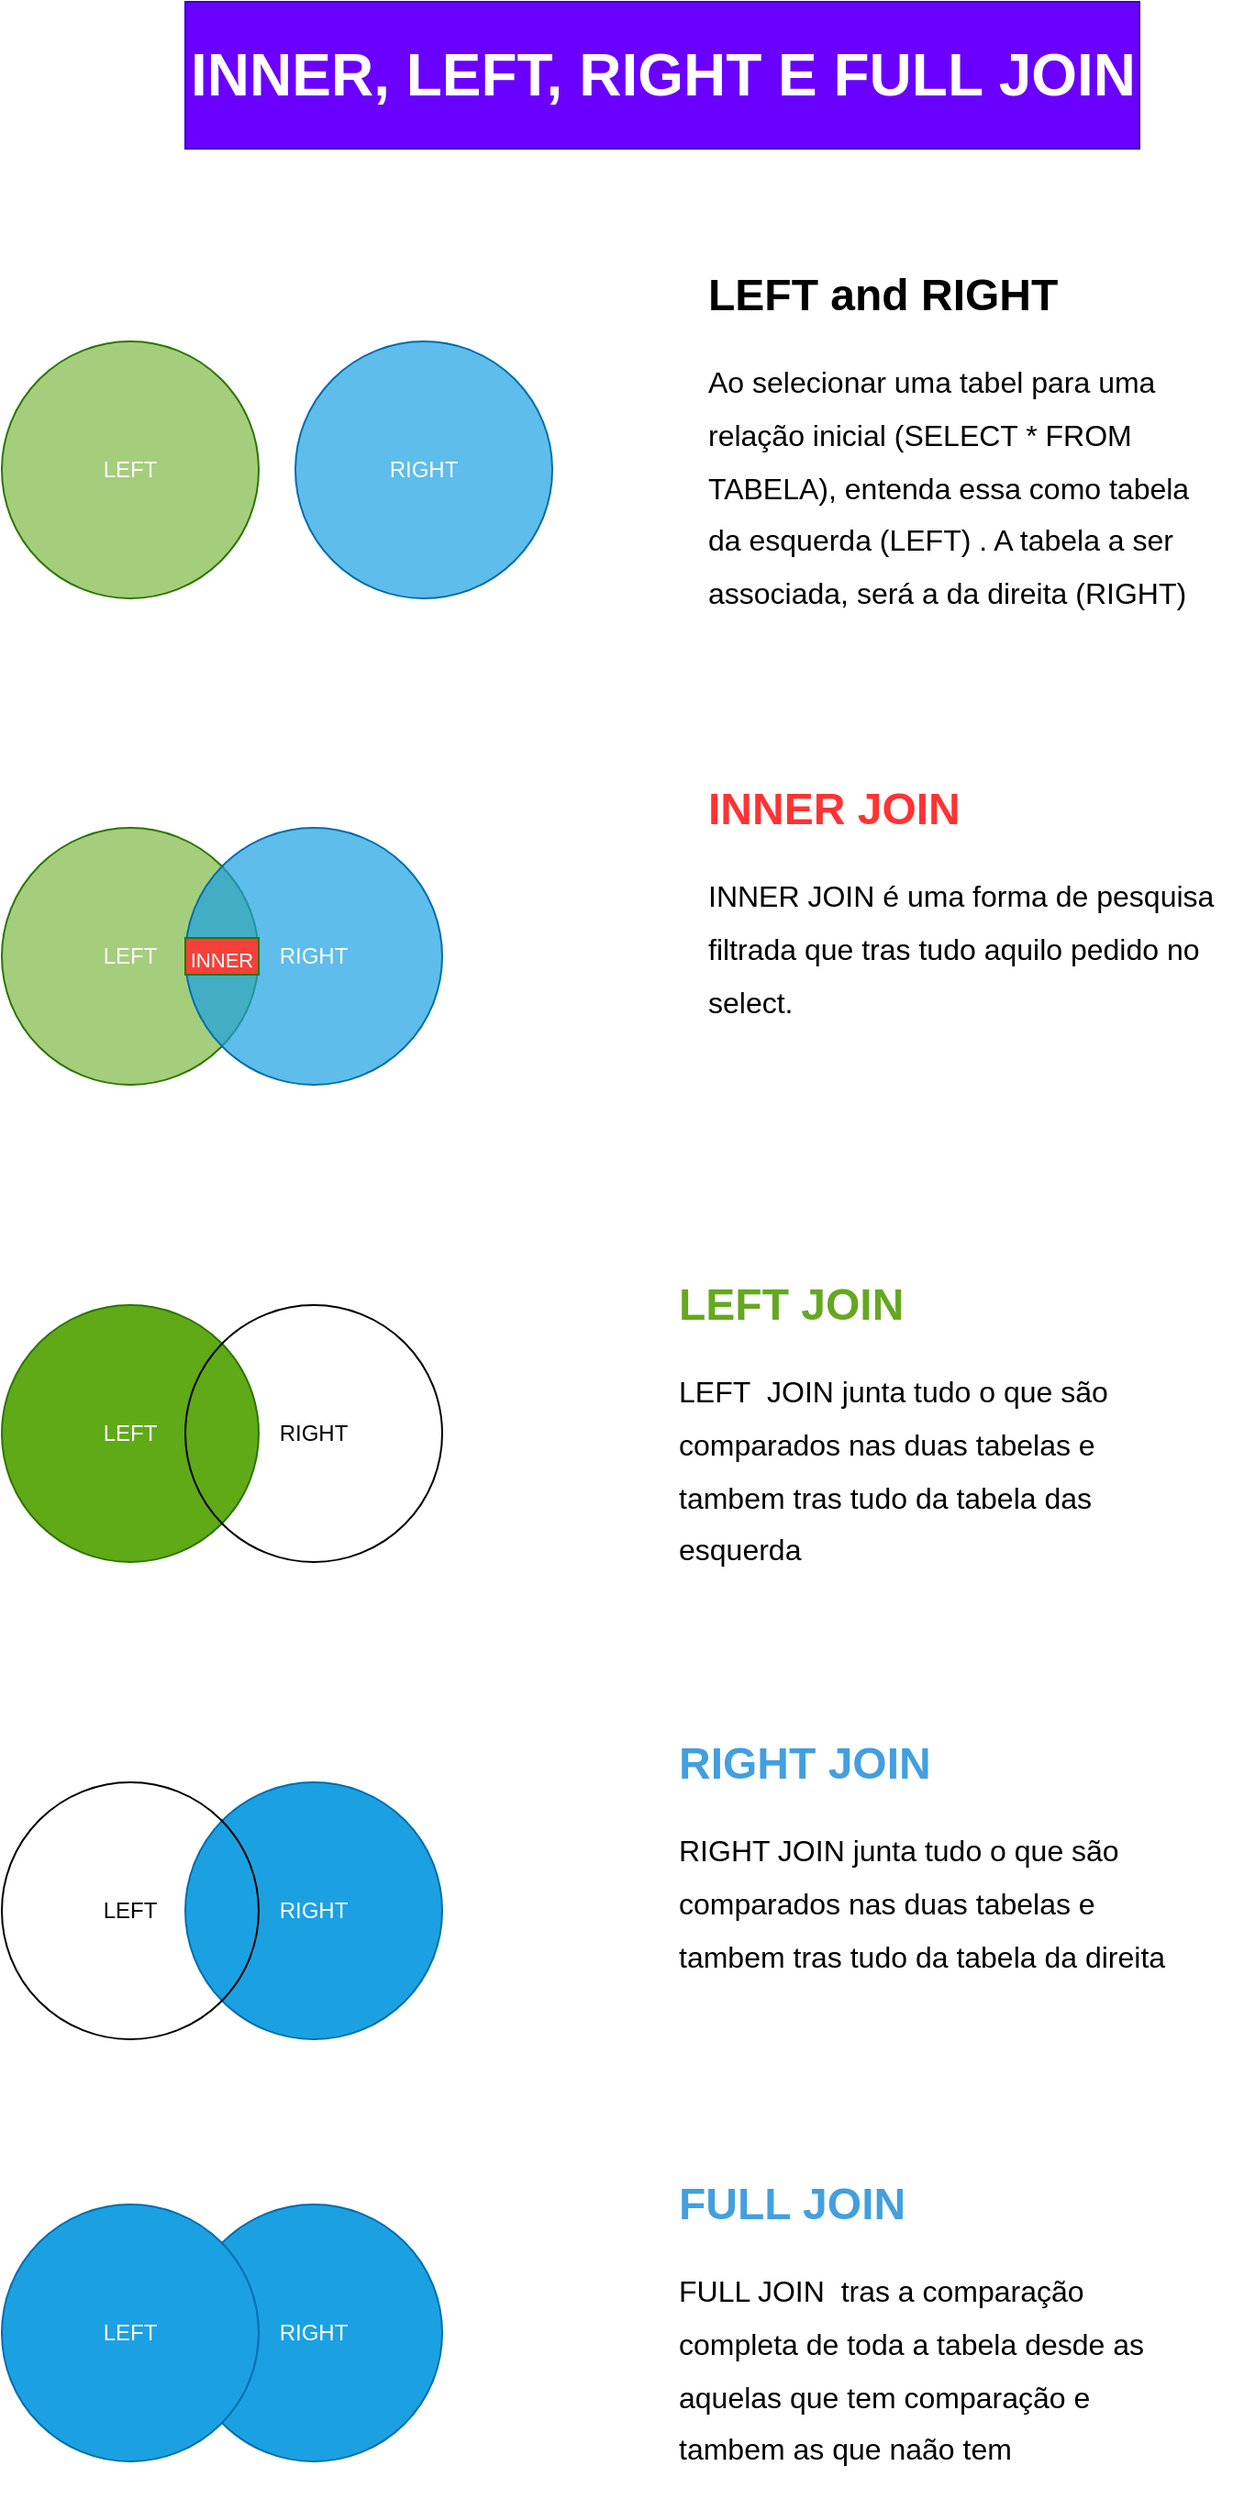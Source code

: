 <mxfile>
    <diagram id="miV85nwJ3ijPOsIxuDpS" name="Página-1">
        <mxGraphModel dx="837" dy="1124" grid="1" gridSize="10" guides="1" tooltips="1" connect="1" arrows="1" fold="1" page="1" pageScale="1" pageWidth="827" pageHeight="1169" math="0" shadow="0">
            <root>
                <mxCell id="0"/>
                <mxCell id="1" parent="0"/>
                <mxCell id="14" value="RIGHT" style="ellipse;whiteSpace=wrap;html=1;aspect=fixed;fillColor=#1ba1e2;fillOpacity=100;fontColor=#ffffff;strokeColor=#006EAF;" vertex="1" parent="1">
                    <mxGeometry x="150" y="1000" width="140" height="140" as="geometry"/>
                </mxCell>
                <mxCell id="2" value="LEFT" style="ellipse;whiteSpace=wrap;html=1;aspect=fixed;fillColor=#60a917;fontColor=#ffffff;strokeColor=#2D7600;fillOpacity=57;" vertex="1" parent="1">
                    <mxGeometry x="50" y="215" width="140" height="140" as="geometry"/>
                </mxCell>
                <mxCell id="3" value="RIGHT" style="ellipse;whiteSpace=wrap;html=1;aspect=fixed;fillColor=#1ba1e2;fontColor=#ffffff;strokeColor=#006EAF;fillOpacity=70;" vertex="1" parent="1">
                    <mxGeometry x="210" y="215" width="140" height="140" as="geometry"/>
                </mxCell>
                <mxCell id="4" value="&lt;h1&gt;&lt;span style=&quot;background-color: initial;&quot;&gt;LEFT and RIGHT&lt;/span&gt;&lt;/h1&gt;&lt;h1&gt;&lt;span style=&quot;font-weight: 400;&quot;&gt;&lt;font style=&quot;font-size: 16px;&quot;&gt;Ao selecionar uma tabel para uma relação inicial (SELECT * FROM TABELA), entenda essa como tabela da esquerda (LEFT) . A tabela a ser associada, será a da direita (RIGHT)&amp;nbsp;&lt;/font&gt;&lt;/span&gt;&lt;/h1&gt;" style="text;html=1;strokeColor=none;fillColor=none;spacing=5;spacingTop=-20;whiteSpace=wrap;overflow=hidden;rounded=0;" vertex="1" parent="1">
                    <mxGeometry x="430" y="170" width="290" height="230" as="geometry"/>
                </mxCell>
                <mxCell id="5" value="LEFT" style="ellipse;whiteSpace=wrap;html=1;aspect=fixed;fillColor=#60a917;fontColor=#ffffff;strokeColor=#2D7600;fillOpacity=57;" vertex="1" parent="1">
                    <mxGeometry x="50" y="480" width="140" height="140" as="geometry"/>
                </mxCell>
                <mxCell id="6" value="RIGHT" style="ellipse;whiteSpace=wrap;html=1;aspect=fixed;fillColor=#1ba1e2;fontColor=#ffffff;strokeColor=#006EAF;fillOpacity=70;" vertex="1" parent="1">
                    <mxGeometry x="150" y="480" width="140" height="140" as="geometry"/>
                </mxCell>
                <mxCell id="7" value="&lt;font style=&quot;font-size: 11px;&quot;&gt;INNER&lt;/font&gt;" style="text;html=1;strokeColor=#2D7600;fillColor=#f54139;align=center;verticalAlign=middle;whiteSpace=wrap;rounded=0;fontSize=16;fontColor=#ffffff;" vertex="1" parent="1">
                    <mxGeometry x="150" y="540" width="40" height="20" as="geometry"/>
                </mxCell>
                <mxCell id="8" value="&lt;h1&gt;&lt;span style=&quot;background-color: initial;&quot;&gt;&lt;font color=&quot;#ff3333&quot;&gt;INNER JOIN&lt;/font&gt;&lt;/span&gt;&lt;/h1&gt;&lt;h1&gt;&lt;span style=&quot;font-size: 16px; font-weight: 400;&quot;&gt;INNER JOIN é uma forma de pesquisa filtrada que tras tudo aquilo pedido no select.&lt;/span&gt;&lt;/h1&gt;" style="text;html=1;strokeColor=none;fillColor=none;spacing=5;spacingTop=-20;whiteSpace=wrap;overflow=hidden;rounded=0;" vertex="1" parent="1">
                    <mxGeometry x="430" y="450" width="290" height="150" as="geometry"/>
                </mxCell>
                <mxCell id="9" value="LEFT" style="ellipse;whiteSpace=wrap;html=1;aspect=fixed;fillColor=#60a917;fontColor=#ffffff;strokeColor=#2D7600;fillOpacity=100;" vertex="1" parent="1">
                    <mxGeometry x="50" y="740" width="140" height="140" as="geometry"/>
                </mxCell>
                <mxCell id="10" value="RIGHT" style="ellipse;whiteSpace=wrap;html=1;aspect=fixed;fillColor=none;fillOpacity=70;" vertex="1" parent="1">
                    <mxGeometry x="150" y="740" width="140" height="140" as="geometry"/>
                </mxCell>
                <mxCell id="12" value="&lt;h1&gt;&lt;span style=&quot;background-color: initial;&quot;&gt;&lt;font color=&quot;#65a820&quot;&gt;LEFT JOIN&lt;/font&gt;&lt;/span&gt;&lt;/h1&gt;&lt;h1&gt;&lt;span style=&quot;font-size: 16px; font-weight: 400;&quot;&gt;LEFT&amp;nbsp; JOIN junta tudo o que são comparados nas duas tabelas e tambem tras tudo da tabela das esquerda&lt;/span&gt;&lt;/h1&gt;" style="text;html=1;strokeColor=none;fillColor=none;spacing=5;spacingTop=-20;whiteSpace=wrap;overflow=hidden;rounded=0;" vertex="1" parent="1">
                    <mxGeometry x="414" y="720" width="290" height="180" as="geometry"/>
                </mxCell>
                <mxCell id="13" value="LEFT" style="ellipse;whiteSpace=wrap;html=1;aspect=fixed;fillColor=none;fillOpacity=100;" vertex="1" parent="1">
                    <mxGeometry x="50" y="1000" width="140" height="140" as="geometry"/>
                </mxCell>
                <mxCell id="15" value="&lt;h1&gt;&lt;span style=&quot;background-color: initial;&quot;&gt;&lt;font color=&quot;#429fe0&quot;&gt;RIGHT JOIN&amp;nbsp;&lt;/font&gt;&lt;/span&gt;&lt;/h1&gt;&lt;h1&gt;&lt;span style=&quot;font-size: 16px; font-weight: 400; background-color: initial;&quot;&gt;RIGHT JOIN junta tudo o que são comparados nas duas tabelas e tambem tras tudo da tabela da direita&lt;/span&gt;&lt;br&gt;&lt;/h1&gt;" style="text;html=1;strokeColor=none;fillColor=none;spacing=5;spacingTop=-20;whiteSpace=wrap;overflow=hidden;rounded=0;" vertex="1" parent="1">
                    <mxGeometry x="414" y="970" width="290" height="180" as="geometry"/>
                </mxCell>
                <mxCell id="16" value="RIGHT" style="ellipse;whiteSpace=wrap;html=1;aspect=fixed;fillColor=#1ba1e2;fillOpacity=100;fontColor=#ffffff;strokeColor=#006EAF;" vertex="1" parent="1">
                    <mxGeometry x="150" y="1230" width="140" height="140" as="geometry"/>
                </mxCell>
                <mxCell id="17" value="LEFT" style="ellipse;whiteSpace=wrap;html=1;aspect=fixed;fillColor=#1ba1e2;fillOpacity=100;fontColor=#ffffff;strokeColor=#006EAF;" vertex="1" parent="1">
                    <mxGeometry x="50" y="1230" width="140" height="140" as="geometry"/>
                </mxCell>
                <mxCell id="18" value="&lt;h1&gt;&lt;span style=&quot;background-color: initial;&quot;&gt;&lt;font color=&quot;#429fe0&quot;&gt;FULL JOIN&lt;/font&gt;&lt;/span&gt;&lt;/h1&gt;&lt;h1&gt;&lt;span style=&quot;background-color: initial; font-size: 16px; font-weight: 400;&quot;&gt;FULL JOIN&amp;nbsp; tras a comparação completa de toda a tabela desde as aquelas que tem comparação e tambem as que naão tem&lt;/span&gt;&lt;br&gt;&lt;/h1&gt;" style="text;html=1;strokeColor=none;fillColor=none;spacing=5;spacingTop=-20;whiteSpace=wrap;overflow=hidden;rounded=0;" vertex="1" parent="1">
                    <mxGeometry x="414" y="1210" width="290" height="180" as="geometry"/>
                </mxCell>
                <mxCell id="19" value="&lt;font style=&quot;font-size: 32px;&quot;&gt;INNER, LEFT, RIGHT E FULL JOIN&lt;/font&gt;" style="text;strokeColor=#3700CC;fillColor=#6a00ff;html=1;fontSize=24;fontStyle=1;verticalAlign=middle;align=center;fontColor=#ffffff;" vertex="1" parent="1">
                    <mxGeometry x="150" y="30" width="520" height="80" as="geometry"/>
                </mxCell>
            </root>
        </mxGraphModel>
    </diagram>
</mxfile>
